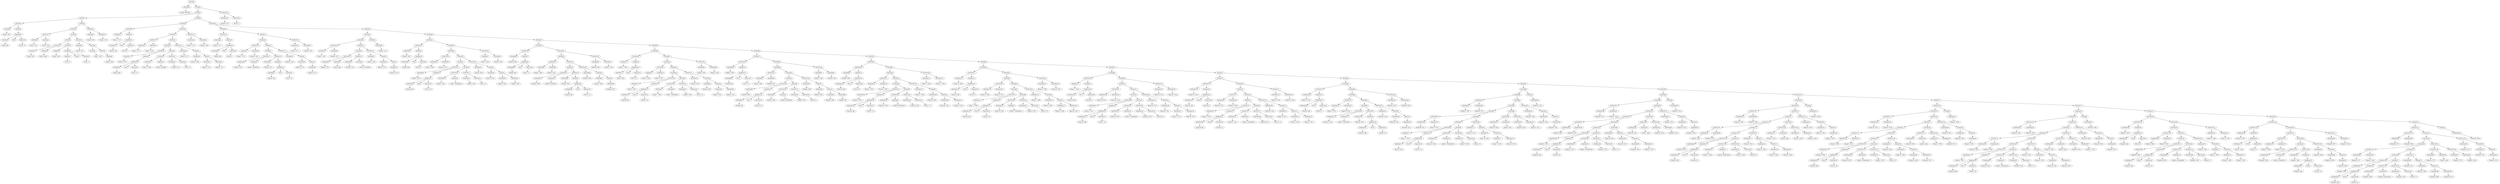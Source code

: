 digraph {
	ordering = out;
	ExpConst51 -> "Value51: 0";
	StatMove151 -> ExpTemp307;
	StatMove151 -> ExpConst51;
	StatSeq1 -> StatSeq2;
	StatSeq1 -> StatMove151;
	StatExp6 -> ExpTemp306;
	StatMove74 -> ExpTemp147;
	StatMove74 -> ExpName11;
	ExpTemp57 -> "Temp57: T285";
	ExpConst30 -> "Value30: 16";
	ExpTemp142 -> "Temp142: $fp";
	StatSeq68 -> StatMove64;
	StatSeq68 -> StatSeq69;
	ExpTemp141 -> "Temp141: T319";
	ExpMem14 -> ExpBinary15;
	StatMove122 -> ExpTemp247;
	StatMove122 -> ExpMem27;
	StatMove70 -> ExpTemp139;
	StatMove70 -> ExpTemp140;
	StatMove105 -> ExpTemp211;
	StatMove105 -> ExpName17;
	ExpTemp102 -> "Temp102: T246";
	StatSeq45 -> StatMove39;
	StatSeq45 -> StatMove40;
	ExpTemp137 -> "Temp137: T311";
	StatSeq46 -> StatSeq47;
	StatSeq46 -> StatSeq53;
	ExpCall10 -> ExpTemp136;
	ExpCall10 -> ExpList10;
	ExpTemp136 -> "Temp136: T310";
	StatMove69 -> ExpTemp135;
	StatMove69 -> ExpCall10;
	StatMove68 -> ExpTemp134;
	StatMove68 -> ExpConst28;
	ExpTemp133 -> "Temp133: T310";
	ExpTemp5 -> "Temp5: T266";
	ExpTemp134 -> "Temp134: T312";
	StatMove84 -> ExpTemp167;
	StatMove84 -> ExpTemp168;
	StatMove91 -> ExpTemp180;
	StatMove91 -> ExpTemp181;
	StatSeq18 -> StatMove14;
	StatSeq18 -> StatSeq19;
	StatMove72 -> ExpTemp143;
	StatMove72 -> ExpTemp144;
	ExpMem18 -> ExpBinary19;
	ExpBinary19 -> ExpTemp132;
	ExpBinary19 -> Plus18;
	ExpBinary19 -> ExpConst27;
	ExpTemp132 -> "Temp132: $fp";
	StatSeq70 -> StatMove65;
	StatSeq70 -> StatSeq71;
	ExpMem17 -> ExpBinary18;
	ExpCall1 -> ExpTemp20;
	ExpCall1 -> ExpList1;
	StatSeq110 -> StatSeq111;
	StatSeq110 -> StatMove110;
	StatMove126 -> ExpTemp255;
	StatMove126 -> ExpName22;
	StatSeq24 -> StatSeq25;
	StatSeq24 -> StatMove22;
	StatSeq75 -> StatMove71;
	StatSeq75 -> StatSeq76;
	ExpTemp30 -> "Temp30: T275";
	ExpTemp127 -> "Temp127: T314";
	ExpTemp23 -> "Temp23: T273";
	StatMove16 -> ExpTemp30;
	StatMove16 -> ExpMem4;
	StatSeq62 -> StatSeq63;
	StatSeq62 -> StatMove63;
	StatSeq100 -> StatSeq101;
	StatSeq100 -> StatMove101;
	ExpTemp124 -> "Temp124: T307";
	StatMove116 -> ExpTemp232;
	StatMove116 -> ExpCall19;
	ExpTemp152 -> "Temp152: T317";
	ExpTemp297 -> "Temp297: T368";
	StatMove60 -> ExpTemp119;
	StatMove60 -> ExpName9;
	ExpTemp119 -> "Temp119: T305";
	ExpBinary17 -> ExpTemp118;
	ExpBinary17 -> Plus16;
	ExpBinary17 -> ExpConst24;
	ExpTemp123 -> "Temp123: T306";
	StatMove1 -> ExpTemp2;
	StatMove1 -> ExpTemp3;
	ExpTemp118 -> "Temp118: $fp";
	StatMove59 -> ExpTemp117;
	StatMove59 -> ExpMem16;
	ExpTemp244 -> "Temp244: T260";
	ExpTemp117 -> "Temp117: T306";
	StatSeq39 -> StatSeq40;
	StatSeq39 -> StatSeq46;
	ExpMem3 -> ExpBinary4;
	ExpTemp245 -> "Temp245: T355";
	ExpTemp115 -> "Temp115: T308";
	ExpMem15 -> ExpBinary16;
	ExpConst23 -> "Value23: 8";
	StatSeq38 -> StatMove32;
	StatSeq38 -> StatMove33;
	StatSeq132 -> StatMove121;
	StatSeq132 -> StatSeq133;
	ExpBinary16 -> ExpTemp114;
	ExpBinary16 -> Plus15;
	ExpBinary16 -> ExpConst23;
	ExpTemp53 -> "Temp53: T284";
	StatMove57 -> ExpTemp113;
	StatMove57 -> ExpMem15;
	ExpTemp113 -> "Temp113: T309";
	StatMove56 -> ExpTemp111;
	StatMove56 -> ExpTemp112;
	ExpTemp111 -> "Temp111: T304";
	ExpName9 -> "Label10: Tree@Insert";
	StatMove10 -> ExpTemp18;
	StatMove10 -> ExpConst5;
	ExpTemp110 -> "Temp110: T302";
	ExpCall8 -> ExpTemp108;
	ExpCall8 -> ExpList8;
	ExpTemp54 -> "Temp54: T281";
	StatSeq57 -> StatSeq58;
	StatSeq57 -> StatMove55;
	ExpConst29 -> "Value29: 8";
	ExpCall3 -> ExpTemp42;
	ExpCall3 -> ExpList3;
	StatSeq53 -> StatSeq54;
	StatSeq53 -> StatSeq60;
	ExpTemp29 -> "Temp29: T274";
	StatMove53 -> ExpTemp105;
	StatMove53 -> ExpName8;
	ExpTemp116 -> "Temp116: T247";
	StatSeq58 -> StatMove52;
	StatSeq58 -> StatSeq59;
	ExpTemp10 -> "Temp10: T238";
	ExpTemp149 -> "Temp149: T318";
	StatSeq59 -> StatMove53;
	StatSeq59 -> StatMove54;
	ExpTemp208 -> "Temp208: T255";
	StatSeq77 -> StatMove72;
	StatSeq77 -> StatSeq78;
	ExpConst25 -> "Value25: 20";
	ExpTemp281 -> "Temp281: T365";
	ExpTemp98 -> "Temp98: T245";
	StatMove49 -> ExpTemp97;
	StatMove49 -> ExpTemp98;
	StatSeq48 -> StatSeq49;
	StatSeq48 -> StatMove49;
	ExpTemp95 -> "Temp95: T296";
	ExpTemp39 -> "Temp39: T278";
	StatMove38 -> ExpTemp75;
	StatMove38 -> ExpMem10;
	ExpTemp51 -> "Temp51: T281";
	ExpCall7 -> ExpTemp94;
	ExpCall7 -> ExpList7;
	StatSeq152 -> StatSeq153;
	StatSeq152 -> StatMove150;
	StatMove64 -> ExpTemp127;
	StatMove64 -> ExpMem17;
	StatSeq50 -> StatSeq51;
	StatSeq50 -> StatMove48;
	StatSeq83 -> StatSeq84;
	StatSeq83 -> StatMove83;
	StatMove47 -> ExpTemp92;
	StatMove47 -> ExpConst19;
	ExpTemp92 -> "Temp92: T297";
	StatSeq71 -> StatSeq72;
	StatSeq71 -> StatMove69;
	ExpTemp75 -> "Temp75: T291";
	ExpName7 -> "Label8: Tree@Insert";
	StatMove46 -> ExpTemp91;
	StatMove46 -> ExpName7;
	ExpTemp104 -> "Temp104: $fp";
	ExpTemp154 -> "Temp154: T249";
	StatMove107 -> ExpTemp213;
	StatMove107 -> ExpCall17;
	ExpTemp91 -> "Temp91: T295";
	ExpTemp146 -> "Temp146: $fp";
	StatMove43 -> ExpTemp85;
	StatMove43 -> ExpMem11;
	ExpMem12 -> ExpBinary13;
	StatMove88 -> ExpTemp174;
	StatMove88 -> ExpConst35;
	ExpConst26 -> "Value26: 8";
	ExpTemp151 -> "Temp151: T316";
	ExpBinary13 -> ExpTemp90;
	ExpBinary13 -> Plus12;
	ExpBinary13 -> ExpConst18;
	ExpTemp90 -> "Temp90: $fp";
	ExpTemp103 -> "Temp103: T301";
	StatSeq49 -> StatMove44;
	StatSeq49 -> StatSeq50;
	StatMove23 -> ExpTemp45;
	StatMove23 -> ExpMem5;
	ExpTemp295 -> "Temp295: T370";
	ExpTemp88 -> "Temp88: T245";
	ExpTemp52 -> "Temp52: T283";
	ExpTemp37 -> "Temp37: T280";
	StatMove51 -> ExpTemp101;
	StatMove51 -> ExpTemp102;
	ExpTemp85 -> "Temp85: T299";
	StatMove42 -> ExpTemp83;
	StatMove42 -> ExpTemp84;
	ExpCall23 -> ExpTemp271;
	ExpCall23 -> ExpList23;
	ExpName24 -> "Label25: Tree@Print";
	ExpTemp83 -> "Temp83: T294";
	ExpTemp304 -> "Temp304: T372";
	ExpCall6 -> ExpTemp80;
	ExpCall6 -> ExpList6;
	ExpTemp147 -> "Temp147: T315";
	ExpTemp105 -> "Temp105: T300";
	ExpTemp184 -> "Temp184: T329";
	StatSeq51 -> StatMove45;
	StatSeq51 -> StatSeq52;
	StatMove41 -> ExpTemp79;
	StatMove41 -> ExpCall6;
	ExpTemp249 -> "Temp249: T352";
	StatSeq140 -> StatMove130;
	StatSeq140 -> StatSeq141;
	ExpTemp86 -> "Temp86: $fp";
	ExpTemp79 -> "Temp79: T293";
	ExpMem10 -> ExpBinary11;
	ExpConst0 -> "Value0: 16";
	ExpConst15 -> "Value15: 16";
	ExpTemp125 -> "Temp125: T309";
	ExpBinary11 -> ExpTemp76;
	ExpBinary11 -> Plus10;
	ExpBinary11 -> ExpConst15;
	ExpTemp9 -> "Temp9: T268";
	ExpList8 -> ExpTemp109;
	ExpList8 -> ExpTemp110;
	ExpTemp226 -> "Temp226: T348";
	ExpTemp121 -> "Temp121: T308";
	StatMove37 -> ExpTemp73;
	StatMove37 -> ExpTemp74;
	ExpCall26 -> ExpTemp304;
	ExpCall26 -> ExpList26;
	ExpTemp73 -> "Temp73: T293";
	ExpTemp138 -> "Temp138: T312";
	StatSeq40 -> StatMove36;
	StatSeq40 -> StatSeq41;
	StatMove30 -> ExpTemp59;
	StatMove30 -> ExpMem7;
	StatSeq80 -> StatMove74;
	StatSeq80 -> StatMove75;
	StatMove17 -> ExpTemp32;
	StatMove17 -> ExpCall2;
	ExpConst21 -> "Value21: 16";
	ExpTemp22 -> "Temp22: T271";
	ExpTemp49 -> "Temp49: T282";
	ExpTemp300 -> "Temp300: T372";
	ExpBinary10 -> ExpTemp72;
	ExpBinary10 -> Plus9;
	ExpBinary10 -> ExpConst14;
	StatSeq41 -> StatSeq42;
	StatSeq41 -> StatMove42;
	StatSeq16 -> StatMove13;
	StatSeq16 -> StatSeq17;
	ExpConst3 -> "Value3: 8";
	ExpTemp283 -> "Temp283: T366";
	StatMove67 -> ExpTemp133;
	StatMove67 -> ExpName10;
	ExpTemp81 -> "Temp81: T291";
	StatSeq7 -> StatMove2;
	StatSeq7 -> StatMove3;
	StatSeq66 -> StatMove60;
	StatSeq66 -> StatMove61;
	ExpTemp196 -> "Temp196: T332";
	StatExp3 -> ExpTemp223;
	StatMove141 -> ExpTemp286;
	StatMove141 -> ExpTemp287;
	StatSeq52 -> StatMove46;
	StatSeq52 -> StatMove47;
	ExpTemp26 -> "Temp26: $fp";
	ExpTemp71 -> "Temp71: T294";
	ExpTemp93 -> "Temp93: T298";
	StatMove39 -> ExpTemp77;
	StatMove39 -> ExpName6;
	StatSeq43 -> StatSeq44;
	StatSeq43 -> StatMove41;
	StatMove13 -> ExpTemp25;
	StatMove13 -> ExpMem3;
	ExpTemp130 -> "Temp130: T248";
	ExpBinary29 -> ExpTemp263;
	ExpBinary29 -> Plus28;
	ExpBinary29 -> ExpConst44;
	ExpList13 -> ExpTemp177;
	ExpList13 -> ExpTemp178;
	ExpTemp77 -> "Temp77: T290";
	ExpTemp139 -> "Temp139: T314";
	ExpName0 -> "Label1: malloc";
	ExpConst8 -> "Value8: 100000000";
	ExpTemp32 -> "Temp32: T276";
	StatMove90 -> ExpTemp179;
	StatMove90 -> ExpName14;
	ExpTemp48 -> "Temp48: T242";
	ExpConst7 -> "Value7: 16";
	ExpTemp114 -> "Temp114: $fp";
	ExpTemp45 -> "Temp45: T285";
	StatSeq13 -> StatMove8;
	StatSeq13 -> StatSeq14;
	StatMove65 -> ExpTemp129;
	StatMove65 -> ExpTemp130;
	StatMove109 -> ExpTemp218;
	StatMove109 -> ExpTemp219;
	ExpConst4 -> "Value4: 16";
	StatMove12 -> ExpTemp23;
	StatMove12 -> ExpTemp24;
	ExpTemp16 -> "Temp16: $fp";
	ExpTemp15 -> "Temp15: T270";
	ExpTemp155 -> "Temp155: T323";
	ExpTemp99 -> "Temp99: T304";
	ExpTemp76 -> "Temp76: $fp";
	ExpTemp14 -> "Temp14: T239";
	StatSeq67 -> StatSeq68;
	StatSeq67 -> StatSeq74;
	ExpTemp72 -> "Temp72: $fp";
	StatSeq95 -> StatMove87;
	StatSeq95 -> StatMove88;
	ExpTemp238 -> "Temp238: T257";
	StatMove15 -> ExpTemp29;
	StatMove15 -> ExpName2;
	StatSeq69 -> StatSeq70;
	StatSeq69 -> StatMove70;
	ExpList19 -> ExpTemp234;
	ExpList19 -> ExpTemp235;
	ExpConst14 -> "Value14: 8";
	ExpList2 -> ExpTemp34;
	ExpTemp11 -> "Temp11: T273";
	StatSeq31 -> StatMove25;
	StatSeq31 -> StatSeq32;
	StatSeq0 -> StatLabel0;
	StatSeq0 -> StatSeq1;
	ExpConst31 -> "Value31: 14";
	StatMove55 -> ExpTemp107;
	StatMove55 -> ExpCall8;
	ExpTemp1 -> "Temp1: $fp";
	ExpBinary4 -> ExpTemp26;
	ExpBinary4 -> Plus3;
	ExpBinary4 -> ExpConst6;
	StatMove29 -> ExpTemp57;
	StatMove29 -> ExpTemp58;
	ExpTemp6 -> "Temp6: T267";
	ExpConst33 -> "Value33: 16";
	ExpName10 -> "Label11: Tree@Insert";
	StatMove62 -> ExpTemp121;
	StatMove62 -> ExpCall9;
	StatSeq134 -> StatMove122;
	StatSeq134 -> StatSeq135;
	ExpBinary6 -> ExpTemp46;
	ExpBinary6 -> Plus5;
	ExpBinary6 -> ExpConst9;
	ExpTemp4 -> "Temp4: T265";
	ExpList9 -> ExpTemp123;
	ExpList9 -> ExpTemp124;
	ExpTemp239 -> "Temp239: T351";
	ExpConst28 -> "Value28: 28";
	StatSeq78 -> StatSeq79;
	StatSeq78 -> StatMove76;
	ExpTemp109 -> "Temp109: T301";
	ExpTemp18 -> "Temp18: T271";
	StatMove0 -> ExpTemp0;
	StatMove0 -> ExpMem0;
	ExpName19 -> "Label20: Tree@Search";
	ExpTemp265 -> "Temp265: T261";
	ExpTemp8 -> "Temp8: T266";
	ExpTemp122 -> "Temp122: T305";
	StatSeq114 -> StatMove104;
	StatSeq114 -> StatSeq115;
	ExpConst1 -> "Value1: 6";
	StatMove4 -> ExpTemp6;
	StatMove4 -> ExpCall0;
	StatMove5 -> ExpTemp9;
	StatMove5 -> ExpTemp10;
	ExpName18 -> "Label19: print";
	ExpBinary28 -> ExpTemp248;
	ExpBinary28 -> Plus27;
	ExpBinary28 -> ExpConst42;
	StatMove9 -> ExpTemp17;
	StatMove9 -> ExpName1;
	StatMove101 -> ExpTemp201;
	StatMove101 -> ExpCall16;
	ExpTemp258 -> "Temp258: T358";
	ExpConst9 -> "Value9: 8";
	StatMove27 -> ExpTemp52;
	StatMove27 -> ExpConst11;
	ExpBinary0 -> ExpTemp1;
	ExpBinary0 -> Plus0;
	ExpBinary0 -> ExpConst0;
	ExpTemp100 -> "Temp100: $fp";
	StatSeq112 -> StatMove103;
	StatSeq112 -> StatSeq113;
	StatSeq108 -> StatSeq109;
	StatSeq108 -> StatExp3;
	ExpTemp33 -> "Temp33: T274";
	ExpList22 -> ExpTemp260;
	ExpTemp35 -> "Temp35: T277";
	ExpConst18 -> "Value18: 16";
	ExpTemp275 -> "Temp275: T261";
	ExpName2 -> "Label3: Tree@Print";
	StatMove36 -> ExpTemp71;
	StatMove36 -> ExpMem9;
	ExpTemp257 -> "Temp257: T259";
	StatSeq8 -> StatSeq9;
	StatSeq8 -> StatSeq15;
	ExpTemp19 -> "Temp19: T272";
	ExpTemp236 -> "Temp236: T349";
	StatMove45 -> ExpTemp89;
	StatMove45 -> ExpMem12;
	ExpBinary30 -> ExpTemp267;
	ExpBinary30 -> Plus29;
	ExpBinary30 -> ExpConst45;
	StatSeq17 -> StatSeq18;
	StatSeq17 -> StatMove18;
	StatSeq30 -> StatSeq31;
	StatSeq30 -> StatMove28;
	ExpTemp178 -> "Temp178: T326";
	ExpTemp211 -> "Temp211: T338";
	ExpTemp299 -> "Temp299: T370";
	StatMove50 -> ExpTemp99;
	StatMove50 -> ExpMem13;
	StatSeq20 -> StatMove15;
	StatSeq20 -> StatMove16;
	StatMove73 -> ExpTemp145;
	StatMove73 -> ExpMem20;
	StatExp0 -> ExpTemp44;
	ExpTemp2 -> "Temp2: T267";
	StatMove31 -> ExpTemp61;
	StatMove31 -> ExpTemp62;
	ExpTemp43 -> "Temp43: T279";
	StatMove7 -> ExpTemp13;
	StatMove7 -> ExpTemp14;
	ExpConst2 -> "Value2: 4";
	ExpList7 -> ExpTemp95;
	ExpList7 -> ExpTemp96;
	StatSeq56 -> StatMove51;
	StatSeq56 -> StatSeq57;
	ExpBinary20 -> ExpTemp142;
	ExpBinary20 -> Plus19;
	ExpBinary20 -> ExpConst29;
	ExpTemp58 -> "Temp58: T242";
	StatMove108 -> ExpTemp217;
	StatMove108 -> ExpName18;
	StatSeq32 -> StatMove26;
	StatSeq32 -> StatMove27;
	StatMove8 -> ExpTemp15;
	StatMove8 -> ExpMem2;
	ExpConst43 -> "Value43: 12";
	ExpTemp28 -> "Temp28: T240";
	StatSeq3 -> StatMove0;
	StatSeq3 -> StatSeq4;
	ExpTemp89 -> "Temp89: T296";
	ExpList4 -> ExpTemp55;
	ExpList4 -> ExpTemp56;
	ExpCall9 -> ExpTemp122;
	ExpCall9 -> ExpList9;
	ExpTemp47 -> "Temp47: T284";
	StatMove14 -> ExpTemp27;
	StatMove14 -> ExpTemp28;
	StatMove117 -> ExpTemp236;
	StatMove117 -> ExpName20;
	ExpTemp25 -> "Temp25: T277";
	ExpMem11 -> ExpBinary12;
	ExpTemp131 -> "Temp131: T311";
	StatMove6 -> ExpTemp11;
	StatMove6 -> ExpMem1;
	StatMove63 -> ExpTemp125;
	StatMove63 -> ExpTemp126;
	StatMove133 -> ExpTemp269;
	StatMove133 -> ExpConst46;
	ExpList10 -> ExpTemp137;
	ExpList10 -> ExpTemp138;
	ExpBinary31 -> ExpTemp277;
	ExpBinary31 -> Plus30;
	ExpBinary31 -> ExpConst47;
	StatSeq35 -> StatSeq36;
	StatSeq35 -> StatMove35;
	StatSeq23 -> StatMove19;
	StatSeq23 -> StatSeq24;
	ExpCall0 -> ExpTemp7;
	ExpCall0 -> ExpList0;
	StatMove75 -> ExpTemp148;
	StatMove75 -> ExpConst31;
	ExpConst27 -> "Value27: 16";
	StatMove2 -> ExpTemp4;
	StatMove2 -> ExpName0;
	ExpTemp78 -> "Temp78: T292";
	StatMove28 -> ExpTemp53;
	StatMove28 -> ExpCall4;
	StatMove87 -> ExpTemp173;
	StatMove87 -> ExpName13;
	StatSeq42 -> StatMove37;
	StatSeq42 -> StatSeq43;
	StatSeq97 -> StatSeq98;
	StatSeq97 -> StatSeq107;
	ExpMem2 -> ExpBinary3;
	StatSeq11 -> StatMove7;
	StatSeq11 -> StatSeq12;
	ExpList20 -> ExpTemp241;
	ExpBinary15 -> ExpTemp104;
	ExpBinary15 -> Plus14;
	ExpBinary15 -> ExpConst21;
	ExpConst22 -> "Value22: 12";
	StatMove140 -> ExpTemp283;
	StatMove140 -> ExpCall24;
	ExpList0 -> ExpTemp8;
	StatSeq47 -> StatMove43;
	StatSeq47 -> StatSeq48;
	ExpTemp62 -> "Temp62: T243";
	ExpTemp248 -> "Temp248: $fp";
	StatMove71 -> ExpTemp141;
	StatMove71 -> ExpMem19;
	ExpMem13 -> ExpBinary14;
	ExpName3 -> "Label4: print";
	StatMove40 -> ExpTemp78;
	StatMove40 -> ExpConst16;
	ExpTemp294 -> "Temp294: T368";
	StatSeq2 -> StatSeq3;
	StatSeq2 -> StatSeq8;
	ExpBinary18 -> ExpTemp128;
	ExpBinary18 -> Plus17;
	ExpBinary18 -> ExpConst26;
	ExpConst17 -> "Value17: 8";
	ExpTemp3 -> "Temp3: T238";
	ExpMem6 -> ExpBinary7;
	ExpTemp274 -> "Temp274: T363";
	ExpTemp135 -> "Temp135: T313";
	ExpBinary12 -> ExpTemp86;
	ExpBinary12 -> Plus11;
	ExpBinary12 -> ExpConst17;
	ExpMem16 -> ExpBinary17;
	ExpBinary2 -> ExpTemp12;
	ExpBinary2 -> Plus1;
	ExpBinary2 -> ExpConst3;
	StatMove3 -> ExpTemp5;
	StatMove3 -> ExpBinary1;
	ExpTemp17 -> "Temp17: T269";
	StatSeq128 -> StatSeq129;
	StatSeq128 -> StatExp5;
	ExpMem1 -> ExpBinary2;
	ExpConst42 -> "Value42: 16";
	ExpTemp13 -> "Temp13: T272";
	ExpConst49 -> "Value49: 16";
	StatSeq129 -> StatMove120;
	StatSeq129 -> StatSeq130;
	StatSeq63 -> StatMove58;
	StatSeq63 -> StatSeq64;
	ExpTemp168 -> "Temp168: T252";
	StatMove18 -> ExpTemp35;
	StatMove18 -> ExpTemp36;
	ExpMem0 -> ExpBinary0;
	StatMove146 -> ExpTemp295;
	StatMove146 -> ExpConst50;
	StatSeq4 -> StatSeq5;
	StatSeq4 -> StatMove5;
	ExpTemp36 -> "Temp36: T240";
	StatSeq15 -> StatSeq16;
	StatSeq15 -> StatSeq21;
	ExpList14 -> ExpTemp184;
	ExpCall4 -> ExpTemp54;
	ExpCall4 -> ExpList4;
	ExpName6 -> "Label7: Tree@Insert";
	ExpName1 -> "Label2: Tree@Init";
	StatMove79 -> ExpTemp157;
	StatMove79 -> ExpTemp158;
	ExpTemp69 -> "Temp69: T289";
	ExpTemp66 -> "Temp66: T288";
	ExpTemp210 -> "Temp210: $fp";
	StatMove20 -> ExpTemp39;
	StatMove20 -> ExpName3;
	ExpTemp287 -> "Temp287: T262";
	ExpList6 -> ExpTemp81;
	ExpList6 -> ExpTemp82;
	StatSeq6 -> StatSeq7;
	StatSeq6 -> StatMove4;
	ExpTemp128 -> "Temp128: $fp";
	ExpTemp167 -> "Temp167: T330";
	StatSeq65 -> StatMove59;
	StatSeq65 -> StatSeq66;
	ExpTemp268 -> "Temp268: T359";
	StatSeq34 -> StatMove30;
	StatSeq34 -> StatSeq35;
	ExpTemp67 -> "Temp67: T286";
	ExpTemp185 -> "Temp185: T252";
	ExpTemp191 -> "Temp191: $fp";
	StatMove35 -> ExpTemp69;
	StatMove35 -> ExpTemp70;
	ExpTemp42 -> "Temp42: T278";
	ExpTemp31 -> "Temp31: $fp";
	StatMove25 -> ExpTemp49;
	StatMove25 -> ExpMem6;
	ExpTemp230 -> "Temp230: T345";
	StatMove44 -> ExpTemp87;
	StatMove44 -> ExpTemp88;
	ExpTemp68 -> "Temp68: T287";
	ExpName16 -> "Label17: print";
	ExpTemp144 -> "Temp144: T249";
	ExpTemp20 -> "Temp20: T269";
	ExpTemp126 -> "Temp126: T247";
	ExpTemp229 -> "Temp229: $fp";
	ExpName17 -> "Label18: Tree@Search";
	StatSeq19 -> StatSeq20;
	StatSeq19 -> StatMove17;
	StatSeq22 -> StatSeq23;
	StatSeq22 -> StatExp0;
	ExpTemp166 -> "Temp166: T250";
	StatMove11 -> ExpTemp19;
	StatMove11 -> ExpCall1;
	ExpTemp41 -> "Temp41: T280";
	ExpTemp27 -> "Temp27: T276";
	ExpTemp44 -> "Temp44: T241";
	StatSeq154 -> StatMove143;
	StatSeq154 -> StatSeq155;
	StatSeq21 -> StatSeq22;
	StatSeq21 -> StatSeq26;
	StatMove114 -> ExpTemp230;
	StatMove114 -> ExpName19;
	ExpTemp60 -> "Temp60: $fp";
	StatMove100 -> ExpTemp199;
	StatMove100 -> ExpTemp200;
	StatMove48 -> ExpTemp93;
	StatMove48 -> ExpCall7;
	ExpTemp183 -> "Temp183: T328";
	StatMove24 -> ExpTemp47;
	StatMove24 -> ExpTemp48;
	ExpTemp106 -> "Temp106: T302";
	StatSeq44 -> StatMove38;
	StatSeq44 -> StatSeq45;
	ExpMem5 -> ExpBinary6;
	StatSeq117 -> StatSeq118;
	StatSeq117 -> StatSeq127;
	StatSeq27 -> StatMove23;
	StatSeq27 -> StatSeq28;
	ExpList5 -> ExpTemp68;
	StatMove111 -> ExpTemp224;
	StatMove111 -> ExpTemp225;
	ExpTemp140 -> "Temp140: T248";
	ExpConst20 -> "Value20: 8";
	StatSeq64 -> StatSeq65;
	StatSeq64 -> StatMove62;
	StatSeq29 -> StatMove24;
	StatSeq29 -> StatSeq30;
	ExpTemp34 -> "Temp34: T275";
	ExpCall22 -> ExpTemp259;
	ExpCall22 -> ExpList22;
	ExpTemp188 -> "Temp188: T334";
	ExpBinary7 -> ExpTemp50;
	ExpBinary7 -> Plus6;
	ExpBinary7 -> ExpConst10;
	ExpTemp161 -> "Temp161: $fp";
	ExpTemp12 -> "Temp12: $fp";
	ExpTemp214 -> "Temp214: T338";
	ExpBinary9 -> ExpTemp65;
	ExpBinary9 -> Plus8;
	ExpBinary9 -> ExpConst13;
	ExpConst16 -> "Value16: 24";
	ExpTemp59 -> "Temp59: T289";
	ExpName4 -> "Label5: Tree@Insert";
	StatSeq26 -> StatSeq27;
	StatSeq26 -> StatSeq33;
	ExpBinary21 -> ExpTemp146;
	ExpBinary21 -> Plus20;
	ExpBinary21 -> ExpConst30;
	ExpTemp55 -> "Temp55: T282";
	ExpTemp56 -> "Temp56: T283";
	ExpBinary3 -> ExpTemp16;
	ExpBinary3 -> Plus2;
	ExpBinary3 -> ExpConst4;
	StatSeq121 -> StatSeq122;
	StatSeq121 -> StatSeq126;
	StatSeq91 -> StatSeq92;
	StatSeq91 -> StatSeq96;
	ExpTemp233 -> "Temp233: T345";
	StatSeq55 -> StatSeq56;
	StatSeq55 -> StatMove56;
	ExpTemp204 -> "Temp204: T254";
	ExpConst5 -> "Value5: 16";
	ExpBinary8 -> ExpTemp60;
	ExpBinary8 -> Plus7;
	ExpBinary8 -> ExpConst12;
	ExpTemp260 -> "Temp260: T357";
	StatMove19 -> ExpTemp37;
	StatMove19 -> ExpTemp38;
	ExpTemp0 -> "Temp0: T268";
	ExpTemp269 -> "Temp269: T361";
	ExpTemp61 -> "Temp61: T288";
	StatSeq72 -> StatMove66;
	StatSeq72 -> StatSeq73;
	StatMove26 -> ExpTemp51;
	StatMove26 -> ExpName4;
	StatSeq36 -> StatMove31;
	StatSeq36 -> StatSeq37;
	StatMove124 -> ExpTemp250;
	StatMove124 -> ExpConst43;
	ExpTemp63 -> "Temp63: T286";
	StatMove22 -> ExpTemp41;
	StatMove22 -> ExpCall3;
	ExpTemp64 -> "Temp64: T287";
	StatSeq156 -> StatMove144;
	StatSeq156 -> StatSeq157;
	StatMove33 -> ExpTemp64;
	StatMove33 -> ExpMem8;
	ExpTemp46 -> "Temp46: $fp";
	ExpName11 -> "Label12: Tree@Insert";
	StatSeq141 -> StatSeq142;
	StatSeq141 -> StatMove134;
	ExpName15 -> "Label16: Tree@Search";
	ExpMem8 -> ExpBinary9;
	ExpTemp129 -> "Temp129: T313";
	ExpTemp74 -> "Temp74: T244";
	StatMove34 -> ExpTemp66;
	StatMove34 -> ExpCall5;
	StatMove150 -> ExpTemp303;
	StatMove150 -> ExpCall26;
	ExpCall5 -> ExpTemp67;
	ExpCall5 -> ExpList5;
	StatMove121 -> ExpTemp245;
	StatMove121 -> ExpTemp246;
	ExpTemp70 -> "Temp70: T243";
	StatMove76 -> ExpTemp149;
	StatMove76 -> ExpCall11;
	ExpTemp150 -> "Temp150: T315";
	ExpTemp242 -> "Temp242: T258";
	ExpCall11 -> ExpTemp150;
	ExpCall11 -> ExpList11;
	StatMove123 -> ExpTemp249;
	StatMove123 -> ExpName21;
	ExpTemp289 -> "Temp289: T264";
	ExpList11 -> ExpTemp151;
	ExpList11 -> ExpTemp152;
	ExpTemp153 -> "Temp153: T319";
	ExpMem30 -> ExpBinary31;
	ExpTemp80 -> "Temp80: T290";
	StatMove21 -> ExpTemp40;
	StatMove21 -> ExpConst8;
	ExpTemp302 -> "Temp302: T263";
	StatMove77 -> ExpTemp153;
	StatMove77 -> ExpTemp154;
	StatMove52 -> ExpTemp103;
	StatMove52 -> ExpMem14;
	StatSeq101 -> StatSeq102;
	StatSeq101 -> StatSeq106;
	StatSeq74 -> StatSeq75;
	StatSeq74 -> StatSeq81;
	StatMove78 -> ExpTemp155;
	StatMove78 -> ExpMem21;
	ExpCall2 -> ExpTemp33;
	ExpCall2 -> ExpList2;
	ExpTemp156 -> "Temp156: $fp";
	ExpBinary22 -> ExpTemp156;
	ExpBinary22 -> Plus21;
	ExpBinary22 -> ExpConst32;
	StatMove95 -> ExpTemp190;
	StatMove95 -> ExpMem24;
	ExpMem21 -> ExpBinary22;
	ExpTemp259 -> "Temp259: T356";
	ExpTemp209 -> "Temp209: T339";
	ExpTemp101 -> "Temp101: T303";
	ExpConst38 -> "Value38: 16";
	StatSeq14 -> StatMove9;
	StatSeq14 -> StatMove10;
	ExpName23 -> "Label24: Tree@Delete";
	ExpTemp157 -> "Temp157: T322";
	ExpTemp158 -> "Temp158: T250";
	StatSeq84 -> StatMove79;
	StatSeq84 -> StatSeq85;
	ExpTemp159 -> "Temp159: T320";
	ExpConst11 -> "Value11: 8";
	StatMove98 -> ExpTemp194;
	StatMove98 -> ExpCall15;
	StatMove80 -> ExpTemp159;
	StatMove80 -> ExpName12;
	ExpTemp94 -> "Temp94: T295";
	StatMove147 -> ExpTemp296;
	StatMove147 -> ExpCall25;
	ExpTemp107 -> "Temp107: T303";
	ExpName12 -> "Label13: Tree@Print";
	StatSeq86 -> StatMove80;
	StatSeq86 -> StatMove81;
	ExpTemp160 -> "Temp160: T321";
	StatMove139 -> ExpTemp281;
	StatMove139 -> ExpMem31;
	StatSeq25 -> StatMove20;
	StatSeq25 -> StatMove21;
	ExpTemp24 -> "Temp24: T239";
	StatMove81 -> ExpTemp160;
	StatMove81 -> ExpMem22;
	StatSeq82 -> StatMove78;
	StatSeq82 -> StatSeq83;
	ExpBinary23 -> ExpTemp161;
	ExpBinary23 -> Plus22;
	ExpBinary23 -> ExpConst33;
	StatSeq60 -> StatSeq61;
	StatSeq60 -> StatSeq67;
	ExpMem22 -> ExpBinary23;
	StatSeq76 -> StatSeq77;
	StatSeq76 -> StatMove77;
	StatSeq85 -> StatSeq86;
	StatSeq85 -> StatMove82;
	ExpMem20 -> ExpBinary21;
	ExpTemp162 -> "Temp162: T322";
	ExpConst19 -> "Value19: 4";
	StatMove82 -> ExpTemp162;
	StatMove82 -> ExpCall12;
	ExpTemp38 -> "Temp38: T241";
	StatSeq149 -> StatMove138;
	StatSeq149 -> StatMove139;
	StatSeq135 -> StatMove123;
	StatSeq135 -> StatMove124;
	StatSeq102 -> StatMove94;
	StatSeq102 -> StatSeq103;
	ExpTemp164 -> "Temp164: T321";
	ExpList12 -> ExpTemp164;
	ExpTemp278 -> "Temp278: T366";
	StatSeq61 -> StatMove57;
	StatSeq61 -> StatSeq62;
	ExpName26 -> "Label27: print";
	ExpTemp165 -> "Temp165: T323";
	ExpTemp221 -> "Temp221: T342";
	ExpTemp7 -> "Temp7: T265";
	StatMove83 -> ExpTemp165;
	StatMove83 -> ExpTemp166;
	StatSeq81 -> StatSeq82;
	StatSeq81 -> StatSeq87;
	ExpMem19 -> ExpBinary20;
	ExpTemp65 -> "Temp65: $fp";
	ExpTemp225 -> "Temp225: T258";
	StatSeq89 -> StatMove84;
	StatSeq89 -> StatSeq90;
	ExpTemp241 -> "Temp241: T350";
	ExpTemp169 -> "Temp169: T327";
	StatMove85 -> ExpTemp169;
	StatMove85 -> ExpTemp170;
	ExpTemp120 -> "Temp120: T307";
	ExpName21 -> "Label22: Tree@Search";
	ExpTemp291 -> "Temp291: T263";
	ExpMem23 -> ExpBinary24;
	ExpTemp170 -> "Temp170: T251";
	ExpName8 -> "Label9: Tree@Insert";
	StatSeq92 -> StatMove85;
	StatSeq92 -> StatSeq93;
	ExpTemp171 -> "Temp171: T325";
	StatSeq79 -> StatMove73;
	StatSeq79 -> StatSeq80;
	ExpName5 -> "Label6: Tree@Print";
	StatMove102 -> ExpTemp205;
	StatMove102 -> ExpTemp206;
	ExpMem7 -> ExpBinary8;
	StatMove86 -> ExpTemp171;
	StatMove86 -> ExpMem23;
	ExpTemp172 -> "Temp172: $fp";
	ExpBinary1 -> ExpConst1;
	ExpBinary1 -> Times0;
	ExpBinary1 -> ExpConst2;
	ExpTemp235 -> "Temp235: T347";
	ExpTemp279 -> "Temp279: T262";
	ExpList23 -> ExpTemp272;
	ExpList23 -> ExpTemp273;
	ExpConst34 -> "Value34: 16";
	ExpTemp282 -> "Temp282: $fp";
	StatSeq94 -> StatMove86;
	StatSeq94 -> StatSeq95;
	ExpTemp173 -> "Temp173: T324";
	ExpTemp174 -> "Temp174: T326";
	ExpTemp87 -> "Temp87: T298";
	StatSeq116 -> StatMove108;
	StatSeq116 -> StatMove109;
	StatSeq93 -> StatSeq94;
	StatSeq93 -> StatMove89;
	StatSeq54 -> StatMove50;
	StatSeq54 -> StatSeq55;
	ExpCall13 -> ExpTemp176;
	ExpCall13 -> ExpList13;
	ExpTemp177 -> "Temp177: T325";
	ExpTemp179 -> "Temp179: T328";
	ExpName14 -> "Label15: print";
	StatSeq96 -> StatMove90;
	StatSeq96 -> StatMove91;
	ExpTemp180 -> "Temp180: T329";
	ExpTemp181 -> "Temp181: T251";
	ExpTemp182 -> "Temp182: T330";
	ExpTemp237 -> "Temp237: T350";
	ExpConst32 -> "Value32: 8";
	StatMove92 -> ExpTemp182;
	StatMove92 -> ExpCall14;
	StatMove135 -> ExpTemp274;
	StatMove135 -> ExpTemp275;
	ExpMem28 -> ExpBinary29;
	ExpCall14 -> ExpTemp183;
	ExpCall14 -> ExpList14;
	StatSeq88 -> StatSeq89;
	StatSeq88 -> StatExp1;
	StatExp1 -> ExpTemp185;
	ExpTemp216 -> "Temp216: T340";
	StatSeq87 -> StatSeq88;
	StatSeq87 -> StatSeq97;
	ExpTemp186 -> "Temp186: T337";
	ExpBinary14 -> ExpTemp100;
	ExpBinary14 -> Plus13;
	ExpBinary14 -> ExpConst20;
	ExpBinary24 -> ExpTemp172;
	ExpBinary24 -> Plus23;
	ExpBinary24 -> ExpConst34;
	StatMove119 -> ExpTemp239;
	StatMove119 -> ExpCall20;
	ExpConst46 -> "Value46: 12";
	StatMove93 -> ExpTemp186;
	StatMove93 -> ExpTemp187;
	ExpTemp187 -> "Temp187: T254";
	ExpTemp243 -> "Temp243: T358";
	StatSeq99 -> StatMove93;
	StatSeq99 -> StatSeq100;
	StatSeq90 -> StatSeq91;
	StatSeq90 -> StatMove92;
	StatSeq103 -> StatSeq104;
	StatSeq103 -> StatMove98;
	StatMove94 -> ExpTemp188;
	StatMove94 -> ExpTemp189;
	ExpTemp189 -> "Temp189: T253";
	ExpBinary25 -> ExpTemp191;
	ExpBinary25 -> Plus24;
	ExpBinary25 -> ExpConst36;
	ExpTemp263 -> "Temp263: $fp";
	ExpConst36 -> "Value36: 16";
	StatSeq104 -> StatMove95;
	StatSeq104 -> StatSeq105;
	StatSeq5 -> StatMove1;
	StatSeq5 -> StatSeq6;
	ExpTemp163 -> "Temp163: T320";
	ExpTemp192 -> "Temp192: T331";
	StatMove96 -> ExpTemp192;
	StatMove96 -> ExpName15;
	ExpTemp145 -> "Temp145: T316";
	StatSeq105 -> StatMove96;
	StatSeq105 -> StatMove97;
	StatSeq9 -> StatMove6;
	StatSeq9 -> StatSeq10;
	ExpTemp193 -> "Temp193: T333";
	ExpBinary5 -> ExpTemp31;
	ExpBinary5 -> Plus4;
	ExpBinary5 -> ExpConst7;
	ExpTemp194 -> "Temp194: T334";
	ExpList15 -> ExpTemp196;
	ExpList15 -> ExpTemp197;
	ExpTemp197 -> "Temp197: T333";
	ExpTemp198 -> "Temp198: T335";
	StatMove99 -> ExpTemp198;
	StatMove99 -> ExpName16;
	StatSeq106 -> StatMove99;
	StatSeq106 -> StatMove100;
	StatSeq73 -> StatMove67;
	StatSeq73 -> StatMove68;
	ExpTemp199 -> "Temp199: T336";
	ExpTemp200 -> "Temp200: T253";
	ExpTemp201 -> "Temp201: T337";
	ExpBinary26 -> ExpTemp210;
	ExpBinary26 -> Plus25;
	ExpBinary26 -> ExpConst38;
	ExpTemp202 -> "Temp202: T335";
	ExpCall16 -> ExpTemp202;
	ExpCall16 -> ExpList16;
	StatSeq98 -> StatSeq99;
	StatSeq98 -> StatExp2;
	StatExp2 -> ExpTemp204;
	ExpTemp203 -> "Temp203: T336";
	ExpTemp205 -> "Temp205: T344";
	ExpTemp206 -> "Temp206: T256";
	StatSeq109 -> StatMove102;
	StatSeq109 -> StatSeq110;
	ExpTemp207 -> "Temp207: T341";
	ExpTemp213 -> "Temp213: T341";
	StatMove103 -> ExpTemp207;
	StatMove103 -> ExpTemp208;
	ExpList1 -> ExpTemp21;
	ExpList1 -> ExpTemp22;
	StatMove104 -> ExpTemp209;
	StatMove104 -> ExpMem25;
	StatSeq115 -> StatMove105;
	StatSeq115 -> StatMove106;
	ExpConst37 -> "Value37: 12";
	StatMove113 -> ExpTemp228;
	StatMove113 -> ExpMem26;
	ExpConst12 -> "Value12: 8";
	ExpTemp212 -> "Temp212: T340";
	StatMove106 -> ExpTemp212;
	StatMove106 -> ExpConst39;
	ExpConst39 -> "Value39: 16";
	ExpTemp307 -> "Temp307: $rv";
	StatSeq113 -> StatSeq114;
	StatSeq113 -> StatMove107;
	ExpCall17 -> ExpTemp214;
	ExpCall17 -> ExpList17;
	ExpTemp215 -> "Temp215: T339";
	ExpTemp96 -> "Temp96: T297";
	ExpTemp296 -> "Temp296: T371";
	ExpTemp112 -> "Temp112: T246";
	ExpList17 -> ExpTemp215;
	ExpList17 -> ExpTemp216;
	StatMove97 -> ExpTemp193;
	StatMove97 -> ExpConst37;
	StatSeq111 -> StatSeq112;
	StatSeq111 -> StatSeq116;
	ExpTemp217 -> "Temp217: T342";
	ExpTemp218 -> "Temp218: T343";
	StatMove61 -> ExpTemp120;
	StatMove61 -> ExpConst25;
	ExpTemp227 -> "Temp227: T257";
	StatSeq28 -> StatSeq29;
	StatSeq28 -> StatMove29;
	ExpTemp219 -> "Temp219: T255";
	ExpTemp273 -> "Temp273: T361";
	ExpList16 -> ExpTemp203;
	StatMove110 -> ExpTemp220;
	StatMove110 -> ExpCall18;
	ExpConst35 -> "Value35: 24";
	ExpTemp222 -> "Temp222: T343";
	ExpTemp223 -> "Temp223: T256";
	StatMove138 -> ExpTemp280;
	StatMove138 -> ExpName24;
	StatSeq107 -> StatSeq108;
	StatSeq107 -> StatSeq117;
	ExpTemp224 -> "Temp224: T351";
	StatSeq119 -> StatMove111;
	StatSeq119 -> StatSeq120;
	ExpTemp284 -> "Temp284: T364";
	StatMove112 -> ExpTemp226;
	StatMove112 -> ExpTemp227;
	StatSeq118 -> StatSeq119;
	StatSeq118 -> StatExp4;
	StatSeq122 -> StatMove112;
	StatSeq122 -> StatSeq123;
	ExpTemp228 -> "Temp228: T346";
	ExpBinary27 -> ExpTemp229;
	ExpBinary27 -> Plus26;
	ExpBinary27 -> ExpConst40;
	ExpConst40 -> "Value40: 16";
	ExpMem26 -> ExpBinary27;
	StatSeq124 -> StatMove113;
	StatSeq124 -> StatSeq125;
	StatSeq125 -> StatMove114;
	StatSeq125 -> StatMove115;
	ExpTemp272 -> "Temp272: T360";
	ExpTemp82 -> "Temp82: T292";
	ExpTemp231 -> "Temp231: T347";
	StatMove115 -> ExpTemp231;
	StatMove115 -> ExpConst41;
	ExpConst6 -> "Value6: 8";
	ExpConst41 -> "Value41: 50";
	ExpCall18 -> ExpTemp221;
	ExpCall18 -> ExpList18;
	StatSeq123 -> StatSeq124;
	StatSeq123 -> StatMove116;
	ExpTemp232 -> "Temp232: T348";
	StatSeq139 -> StatSeq140;
	StatSeq139 -> StatMove135;
	ExpCall19 -> ExpTemp233;
	ExpCall19 -> ExpList19;
	ExpConst13 -> "Value13: 16";
	StatSeq158 -> StatMove148;
	StatSeq158 -> StatMove149;
	ExpTemp234 -> "Temp234: T346";
	ExpName20 -> "Label21: print";
	StatMove89 -> ExpTemp175;
	StatMove89 -> ExpCall13;
	StatSeq126 -> StatMove117;
	StatSeq126 -> StatMove118;
	ExpTemp21 -> "Temp21: T270";
	StatMove118 -> ExpTemp237;
	StatMove118 -> ExpTemp238;
	ExpTemp240 -> "Temp240: T349";
	ExpCall20 -> ExpTemp240;
	ExpCall20 -> ExpList20;
	ExpTemp148 -> "Temp148: T317";
	ExpMem25 -> ExpBinary26;
	StatExp4 -> ExpTemp242;
	StatMove120 -> ExpTemp243;
	StatMove120 -> ExpTemp244;
	ExpTemp246 -> "Temp246: T259";
	ExpTemp247 -> "Temp247: T353";
	ExpMem27 -> ExpBinary28;
	ExpTemp250 -> "Temp250: T354";
	StatSeq133 -> StatSeq134;
	StatSeq133 -> StatMove125;
	ExpTemp251 -> "Temp251: T355";
	StatMove125 -> ExpTemp251;
	StatMove125 -> ExpCall21;
	ExpTemp252 -> "Temp252: T352";
	ExpCall15 -> ExpTemp195;
	ExpCall15 -> ExpList15;
	ExpCall21 -> ExpTemp252;
	ExpCall21 -> ExpList21;
	StatSeq33 -> StatSeq34;
	StatSeq33 -> StatSeq39;
	ExpTemp253 -> "Temp253: T353";
	ExpList21 -> ExpTemp253;
	ExpList21 -> ExpTemp254;
	ExpTemp306 -> "Temp306: T264";
	ExpTemp195 -> "Temp195: T331";
	ExpTemp254 -> "Temp254: T354";
	ExpTemp108 -> "Temp108: T300";
	StatSeq131 -> StatSeq132;
	StatSeq131 -> StatSeq136;
	ExpTemp255 -> "Temp255: T356";
	ExpName22 -> "Label23: print";
	ExpMem24 -> ExpBinary25;
	StatSeq136 -> StatMove126;
	StatSeq136 -> StatMove127;
	ExpTemp256 -> "Temp256: T357";
	StatMove127 -> ExpTemp256;
	StatMove127 -> ExpTemp257;
	StatSeq130 -> StatSeq131;
	StatSeq130 -> StatMove128;
	StatMove128 -> ExpTemp258;
	StatMove128 -> ExpCall22;
	StatLabel0 -> "Label0: BT@Start";
	StatMove132 -> ExpTemp268;
	StatMove132 -> ExpName23;
	ExpMem4 -> ExpBinary5;
	ExpTemp220 -> "Temp220: T344";
	ExpTemp261 -> "Temp261: T260";
	ExpTemp303 -> "Temp303: T374";
	StatExp5 -> ExpTemp261;
	ExpConst24 -> "Value24: 16";
	ExpTemp290 -> "Temp290: T371";
	ExpMem32 -> ExpBinary33;
	ExpCall12 -> ExpTemp163;
	ExpCall12 -> ExpList12;
	StatSeq127 -> StatSeq128;
	StatSeq127 -> StatSeq137;
	ExpTemp262 -> "Temp262: T363";
	StatMove129 -> ExpTemp262;
	StatMove129 -> ExpMem28;
	ExpConst44 -> "Value44: 8";
	ExpList18 -> ExpTemp222;
	StatSeq138 -> StatMove129;
	StatSeq138 -> StatSeq139;
	ExpTemp264 -> "Temp264: T362";
	StatMove143 -> ExpTemp290;
	StatMove143 -> ExpTemp291;
	StatMove130 -> ExpTemp264;
	StatMove130 -> ExpTemp265;
	ExpTemp266 -> "Temp266: T360";
	ExpTemp267 -> "Temp267: $fp";
	ExpConst45 -> "Value45: 16";
	ExpMem29 -> ExpBinary30;
	ExpTemp84 -> "Temp84: T244";
	StatSeq143 -> StatMove132;
	StatSeq143 -> StatMove133;
	StatMove54 -> ExpTemp106;
	StatMove54 -> ExpConst22;
	ExpTemp270 -> "Temp270: T362";
	StatMove134 -> ExpTemp270;
	StatMove134 -> ExpCall23;
	ExpTemp175 -> "Temp175: T327";
	ExpName13 -> "Label14: Tree@Search";
	StatSeq137 -> StatSeq138;
	StatSeq137 -> StatSeq144;
	ExpTemp276 -> "Temp276: T367";
	StatSeq120 -> StatSeq121;
	StatSeq120 -> StatMove119;
	StatMove136 -> ExpTemp276;
	StatMove136 -> ExpMem30;
	ExpTemp271 -> "Temp271: T359";
	ExpTemp277 -> "Temp277: $fp";
	ExpTemp40 -> "Temp40: T279";
	ExpConst47 -> "Value47: 8";
	StatSeq145 -> StatMove136;
	StatSeq145 -> StatSeq146;
	StatMove137 -> ExpTemp278;
	StatMove137 -> ExpTemp279;
	StatSeq10 -> StatSeq11;
	StatSeq10 -> StatMove12;
	StatSeq147 -> StatMove137;
	StatSeq147 -> StatSeq148;
	StatSeq142 -> StatMove131;
	StatSeq142 -> StatSeq143;
	ExpTemp280 -> "Temp280: T364";
	ExpBinary32 -> ExpTemp282;
	ExpBinary32 -> Plus31;
	ExpBinary32 -> ExpConst48;
	ExpConst48 -> "Value48: 16";
	ExpMem31 -> ExpBinary32;
	ExpList3 -> ExpTemp43;
	StatSeq148 -> StatSeq149;
	StatSeq148 -> StatMove140;
	ExpCall24 -> ExpTemp284;
	ExpCall24 -> ExpList24;
	ExpTemp285 -> "Temp285: T365";
	ExpList24 -> ExpTemp285;
	StatSeq146 -> StatSeq147;
	StatSeq146 -> StatMove141;
	ExpTemp97 -> "Temp97: T299";
	ExpTemp50 -> "Temp50: $fp";
	ExpTemp286 -> "Temp286: T367";
	StatSeq144 -> StatSeq145;
	StatSeq144 -> StatSeq150;
	StatMove131 -> ExpTemp266;
	StatMove131 -> ExpMem29;
	ExpTemp288 -> "Temp288: T374";
	StatMove142 -> ExpTemp288;
	StatMove142 -> ExpTemp289;
	StatMove66 -> ExpTemp131;
	StatMove66 -> ExpMem18;
	StatSeq151 -> StatMove142;
	StatSeq151 -> StatSeq152;
	ExpTemp292 -> "Temp292: T369";
	ExpTemp143 -> "Temp143: T318";
	StatMove144 -> ExpTemp292;
	StatMove144 -> ExpMem32;
	StatMove148 -> ExpTemp300;
	StatMove148 -> ExpName26;
	ExpTemp293 -> "Temp293: $fp";
	StatSeq12 -> StatSeq13;
	StatSeq12 -> StatMove11;
	ExpBinary33 -> ExpTemp293;
	ExpBinary33 -> Plus32;
	ExpBinary33 -> ExpConst49;
	StatMove145 -> ExpTemp294;
	StatMove145 -> ExpName25;
	ExpName25 -> "Label26: Tree@Search";
	ExpMem9 -> ExpBinary10;
	StatSeq157 -> StatMove145;
	StatSeq157 -> StatMove146;
	ExpConst50 -> "Value50: 12";
	StatSeq155 -> StatSeq156;
	StatSeq155 -> StatMove147;
	StatMove58 -> ExpTemp115;
	StatMove58 -> ExpTemp116;
	StatMove32 -> ExpTemp63;
	StatMove32 -> ExpName5;
	ExpCall25 -> ExpTemp297;
	ExpCall25 -> ExpList25;
	ExpTemp298 -> "Temp298: T369";
	ExpList25 -> ExpTemp298;
	ExpList25 -> ExpTemp299;
	StatSeq153 -> StatSeq154;
	StatSeq153 -> StatSeq158;
	ExpTemp301 -> "Temp301: T373";
	StatMove149 -> ExpTemp301;
	StatMove149 -> ExpTemp302;
	ExpTemp305 -> "Temp305: T373";
	StatSeq37 -> StatSeq38;
	StatSeq37 -> StatMove34;
	ExpTemp176 -> "Temp176: T324";
	ExpList26 -> ExpTemp305;
	ExpTemp190 -> "Temp190: T332";
	ExpConst10 -> "Value10: 16";
	StatSeq150 -> StatSeq151;
	StatSeq150 -> StatExp6;
}

